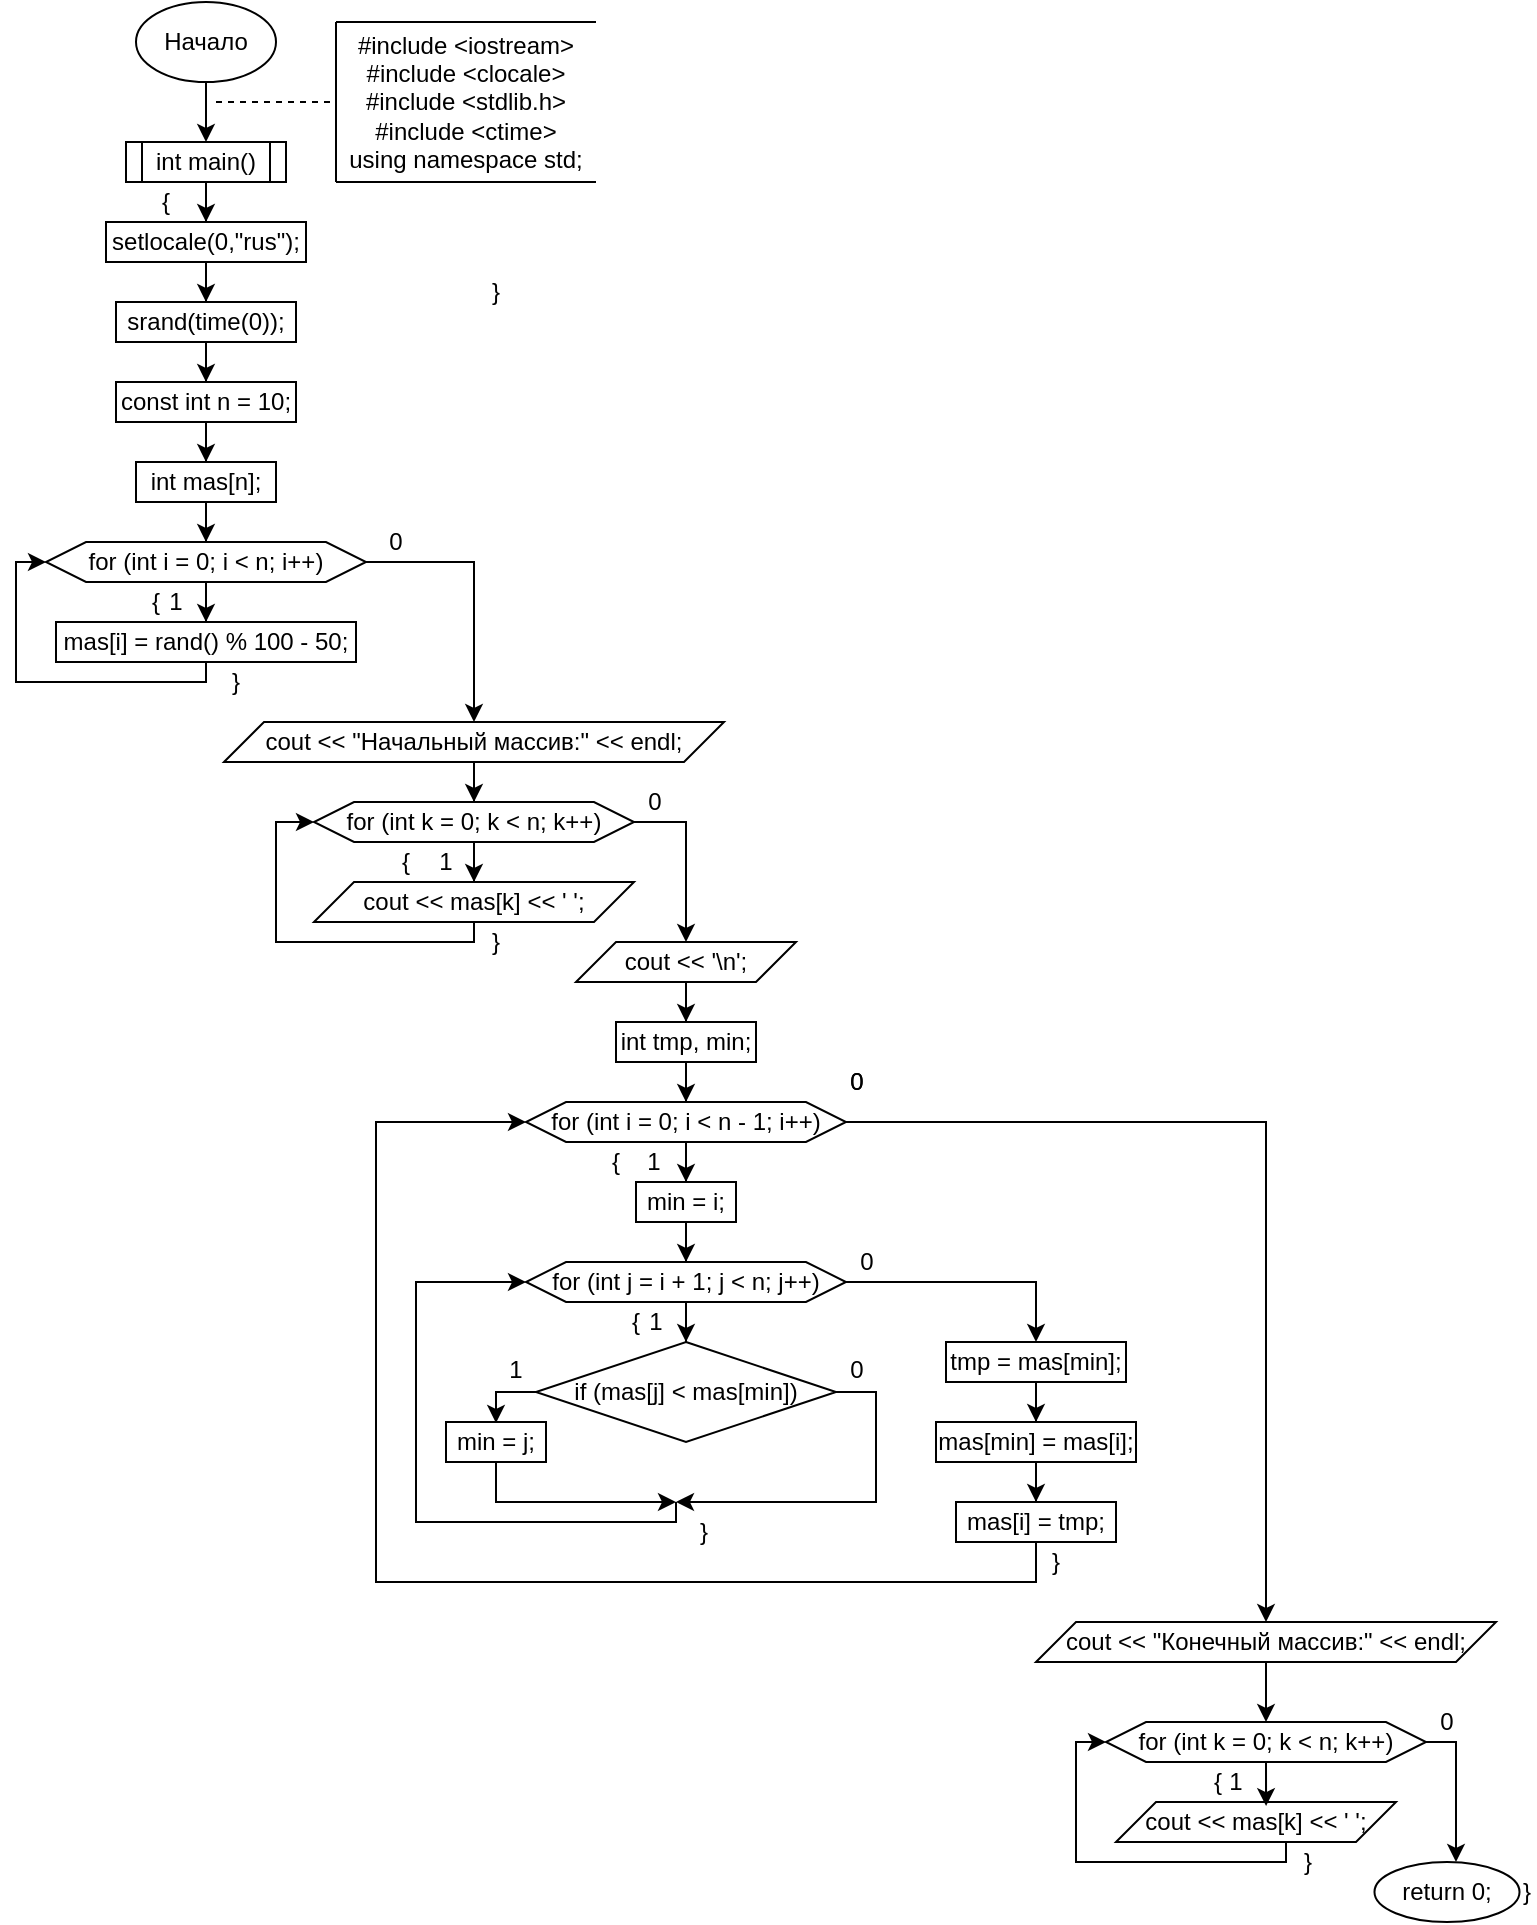 <mxfile version="26.0.4">
  <diagram name="Страница — 1" id="wkYpkbcx60pAuh-b2wdD">
    <mxGraphModel dx="1050" dy="717" grid="1" gridSize="10" guides="1" tooltips="1" connect="1" arrows="1" fold="1" page="1" pageScale="1" pageWidth="827" pageHeight="1169" math="0" shadow="0">
      <root>
        <mxCell id="0" />
        <mxCell id="1" parent="0" />
        <mxCell id="b7Scjd0Z2R3FFszMgdHQ-4" style="edgeStyle=orthogonalEdgeStyle;rounded=0;orthogonalLoop=1;jettySize=auto;html=1;entryX=0.5;entryY=0;entryDx=0;entryDy=0;" parent="1" source="b7Scjd0Z2R3FFszMgdHQ-1" target="b7Scjd0Z2R3FFszMgdHQ-3" edge="1">
          <mxGeometry relative="1" as="geometry" />
        </mxCell>
        <mxCell id="b7Scjd0Z2R3FFszMgdHQ-1" value="Начало" style="ellipse;whiteSpace=wrap;html=1;" parent="1" vertex="1">
          <mxGeometry x="120" y="10" width="70" height="40" as="geometry" />
        </mxCell>
        <mxCell id="b7Scjd0Z2R3FFszMgdHQ-2" value="&lt;div&gt;#include &amp;lt;iostream&amp;gt;&lt;/div&gt;&lt;div&gt;#include &amp;lt;clocale&amp;gt;&lt;/div&gt;&lt;div&gt;#include &amp;lt;stdlib.h&amp;gt;&lt;/div&gt;&lt;div&gt;#include &amp;lt;ctime&amp;gt;&lt;/div&gt;&lt;div&gt;using namespace std;&lt;/div&gt;" style="text;html=1;align=center;verticalAlign=middle;whiteSpace=wrap;rounded=0;" parent="1" vertex="1">
          <mxGeometry x="220" y="20" width="130" height="80" as="geometry" />
        </mxCell>
        <mxCell id="b7Scjd0Z2R3FFszMgdHQ-13" style="edgeStyle=orthogonalEdgeStyle;rounded=0;orthogonalLoop=1;jettySize=auto;html=1;" parent="1" source="b7Scjd0Z2R3FFszMgdHQ-3" target="b7Scjd0Z2R3FFszMgdHQ-12" edge="1">
          <mxGeometry relative="1" as="geometry" />
        </mxCell>
        <mxCell id="b7Scjd0Z2R3FFszMgdHQ-3" value="int main()" style="shape=process;whiteSpace=wrap;html=1;backgroundOutline=1;" parent="1" vertex="1">
          <mxGeometry x="115" y="80" width="80" height="20" as="geometry" />
        </mxCell>
        <mxCell id="b7Scjd0Z2R3FFszMgdHQ-5" value="" style="endArrow=none;dashed=1;html=1;rounded=0;entryX=0;entryY=0.5;entryDx=0;entryDy=0;" parent="1" target="b7Scjd0Z2R3FFszMgdHQ-2" edge="1">
          <mxGeometry width="50" height="50" relative="1" as="geometry">
            <mxPoint x="160" y="60" as="sourcePoint" />
            <mxPoint x="290" y="140" as="targetPoint" />
          </mxGeometry>
        </mxCell>
        <mxCell id="b7Scjd0Z2R3FFszMgdHQ-6" value="" style="endArrow=none;html=1;rounded=0;entryX=0;entryY=0;entryDx=0;entryDy=0;exitX=0;exitY=1;exitDx=0;exitDy=0;" parent="1" source="b7Scjd0Z2R3FFszMgdHQ-2" target="b7Scjd0Z2R3FFszMgdHQ-2" edge="1">
          <mxGeometry width="50" height="50" relative="1" as="geometry">
            <mxPoint x="260" y="190" as="sourcePoint" />
            <mxPoint x="310" y="140" as="targetPoint" />
          </mxGeometry>
        </mxCell>
        <mxCell id="b7Scjd0Z2R3FFszMgdHQ-7" value="" style="endArrow=none;html=1;rounded=0;exitX=0;exitY=0;exitDx=0;exitDy=0;entryX=1;entryY=0;entryDx=0;entryDy=0;" parent="1" source="b7Scjd0Z2R3FFszMgdHQ-2" target="b7Scjd0Z2R3FFszMgdHQ-2" edge="1">
          <mxGeometry width="50" height="50" relative="1" as="geometry">
            <mxPoint x="250" y="200" as="sourcePoint" />
            <mxPoint x="300" y="150" as="targetPoint" />
          </mxGeometry>
        </mxCell>
        <mxCell id="b7Scjd0Z2R3FFszMgdHQ-8" value="" style="endArrow=none;html=1;rounded=0;exitX=0;exitY=1;exitDx=0;exitDy=0;entryX=1;entryY=1;entryDx=0;entryDy=0;" parent="1" source="b7Scjd0Z2R3FFszMgdHQ-2" target="b7Scjd0Z2R3FFszMgdHQ-2" edge="1">
          <mxGeometry width="50" height="50" relative="1" as="geometry">
            <mxPoint x="220" y="180" as="sourcePoint" />
            <mxPoint x="270" y="130" as="targetPoint" />
          </mxGeometry>
        </mxCell>
        <mxCell id="b7Scjd0Z2R3FFszMgdHQ-25" style="edgeStyle=orthogonalEdgeStyle;rounded=0;orthogonalLoop=1;jettySize=auto;html=1;entryX=0.5;entryY=0;entryDx=0;entryDy=0;" parent="1" source="b7Scjd0Z2R3FFszMgdHQ-9" target="b7Scjd0Z2R3FFszMgdHQ-19" edge="1">
          <mxGeometry relative="1" as="geometry" />
        </mxCell>
        <mxCell id="b7Scjd0Z2R3FFszMgdHQ-9" value="int mas[n];" style="rounded=0;whiteSpace=wrap;html=1;" parent="1" vertex="1">
          <mxGeometry x="120" y="240" width="70" height="20" as="geometry" />
        </mxCell>
        <mxCell id="b7Scjd0Z2R3FFszMgdHQ-16" style="edgeStyle=orthogonalEdgeStyle;rounded=0;orthogonalLoop=1;jettySize=auto;html=1;entryX=0.5;entryY=0;entryDx=0;entryDy=0;" parent="1" source="b7Scjd0Z2R3FFszMgdHQ-10" target="b7Scjd0Z2R3FFszMgdHQ-9" edge="1">
          <mxGeometry relative="1" as="geometry" />
        </mxCell>
        <mxCell id="b7Scjd0Z2R3FFszMgdHQ-10" value="const int n = 10;" style="rounded=0;whiteSpace=wrap;html=1;" parent="1" vertex="1">
          <mxGeometry x="110" y="200" width="90" height="20" as="geometry" />
        </mxCell>
        <mxCell id="b7Scjd0Z2R3FFszMgdHQ-15" style="edgeStyle=orthogonalEdgeStyle;rounded=0;orthogonalLoop=1;jettySize=auto;html=1;" parent="1" source="b7Scjd0Z2R3FFszMgdHQ-11" target="b7Scjd0Z2R3FFszMgdHQ-10" edge="1">
          <mxGeometry relative="1" as="geometry" />
        </mxCell>
        <mxCell id="b7Scjd0Z2R3FFszMgdHQ-11" value="srand(time(0));" style="rounded=0;whiteSpace=wrap;html=1;" parent="1" vertex="1">
          <mxGeometry x="110" y="160" width="90" height="20" as="geometry" />
        </mxCell>
        <mxCell id="b7Scjd0Z2R3FFszMgdHQ-14" style="edgeStyle=orthogonalEdgeStyle;rounded=0;orthogonalLoop=1;jettySize=auto;html=1;" parent="1" source="b7Scjd0Z2R3FFszMgdHQ-12" target="b7Scjd0Z2R3FFszMgdHQ-11" edge="1">
          <mxGeometry relative="1" as="geometry" />
        </mxCell>
        <mxCell id="b7Scjd0Z2R3FFszMgdHQ-12" value="setlocale(0,&quot;rus&quot;);" style="rounded=0;whiteSpace=wrap;html=1;" parent="1" vertex="1">
          <mxGeometry x="105" y="120" width="100" height="20" as="geometry" />
        </mxCell>
        <mxCell id="b7Scjd0Z2R3FFszMgdHQ-17" value="{" style="text;html=1;align=center;verticalAlign=middle;whiteSpace=wrap;rounded=0;" parent="1" vertex="1">
          <mxGeometry x="120" y="100" width="30" height="20" as="geometry" />
        </mxCell>
        <mxCell id="b7Scjd0Z2R3FFszMgdHQ-18" value="}" style="text;html=1;align=center;verticalAlign=middle;whiteSpace=wrap;rounded=0;" parent="1" vertex="1">
          <mxGeometry x="290" y="140" width="20" height="30" as="geometry" />
        </mxCell>
        <mxCell id="b7Scjd0Z2R3FFszMgdHQ-26" style="edgeStyle=orthogonalEdgeStyle;rounded=0;orthogonalLoop=1;jettySize=auto;html=1;entryX=0.5;entryY=0;entryDx=0;entryDy=0;" parent="1" source="b7Scjd0Z2R3FFszMgdHQ-19" target="b7Scjd0Z2R3FFszMgdHQ-20" edge="1">
          <mxGeometry relative="1" as="geometry" />
        </mxCell>
        <mxCell id="b7Scjd0Z2R3FFszMgdHQ-37" style="edgeStyle=orthogonalEdgeStyle;rounded=0;orthogonalLoop=1;jettySize=auto;html=1;entryX=0.5;entryY=0;entryDx=0;entryDy=0;" parent="1" source="b7Scjd0Z2R3FFszMgdHQ-19" target="b7Scjd0Z2R3FFszMgdHQ-33" edge="1">
          <mxGeometry relative="1" as="geometry">
            <Array as="points">
              <mxPoint x="289" y="290" />
            </Array>
          </mxGeometry>
        </mxCell>
        <mxCell id="b7Scjd0Z2R3FFszMgdHQ-19" value="for (int i = 0; i &amp;lt; n; i++)" style="shape=hexagon;perimeter=hexagonPerimeter2;whiteSpace=wrap;html=1;fixedSize=1;" parent="1" vertex="1">
          <mxGeometry x="75" y="280" width="160" height="20" as="geometry" />
        </mxCell>
        <mxCell id="b7Scjd0Z2R3FFszMgdHQ-27" style="edgeStyle=orthogonalEdgeStyle;rounded=0;orthogonalLoop=1;jettySize=auto;html=1;entryX=0;entryY=0.5;entryDx=0;entryDy=0;" parent="1" source="b7Scjd0Z2R3FFszMgdHQ-20" target="b7Scjd0Z2R3FFszMgdHQ-19" edge="1">
          <mxGeometry relative="1" as="geometry">
            <mxPoint x="60" y="290" as="targetPoint" />
            <Array as="points">
              <mxPoint x="155" y="350" />
              <mxPoint x="60" y="350" />
              <mxPoint x="60" y="290" />
            </Array>
          </mxGeometry>
        </mxCell>
        <mxCell id="b7Scjd0Z2R3FFszMgdHQ-20" value="mas[i] = rand() % 100 - 50;" style="rounded=0;whiteSpace=wrap;html=1;" parent="1" vertex="1">
          <mxGeometry x="80" y="320" width="150" height="20" as="geometry" />
        </mxCell>
        <mxCell id="b7Scjd0Z2R3FFszMgdHQ-28" value="1" style="text;html=1;align=center;verticalAlign=middle;whiteSpace=wrap;rounded=0;" parent="1" vertex="1">
          <mxGeometry x="130" y="300" width="20" height="20" as="geometry" />
        </mxCell>
        <mxCell id="b7Scjd0Z2R3FFszMgdHQ-29" value="{" style="text;html=1;align=center;verticalAlign=middle;whiteSpace=wrap;rounded=0;" parent="1" vertex="1">
          <mxGeometry x="120" y="300" width="20" height="20" as="geometry" />
        </mxCell>
        <mxCell id="b7Scjd0Z2R3FFszMgdHQ-43" style="edgeStyle=orthogonalEdgeStyle;rounded=0;orthogonalLoop=1;jettySize=auto;html=1;entryX=0.5;entryY=0;entryDx=0;entryDy=0;" parent="1" source="b7Scjd0Z2R3FFszMgdHQ-33" target="b7Scjd0Z2R3FFszMgdHQ-39" edge="1">
          <mxGeometry relative="1" as="geometry" />
        </mxCell>
        <mxCell id="b7Scjd0Z2R3FFszMgdHQ-33" value="cout &amp;lt;&amp;lt; &quot;Начальный массив:&quot; &amp;lt;&amp;lt; endl;" style="shape=parallelogram;perimeter=parallelogramPerimeter;whiteSpace=wrap;html=1;fixedSize=1;" parent="1" vertex="1">
          <mxGeometry x="164" y="370" width="250" height="20" as="geometry" />
        </mxCell>
        <mxCell id="b7Scjd0Z2R3FFszMgdHQ-34" value="}" style="text;html=1;align=center;verticalAlign=middle;whiteSpace=wrap;rounded=0;" parent="1" vertex="1">
          <mxGeometry x="160" y="340" width="20" height="20" as="geometry" />
        </mxCell>
        <mxCell id="b7Scjd0Z2R3FFszMgdHQ-36" value="0" style="text;html=1;align=center;verticalAlign=middle;whiteSpace=wrap;rounded=0;" parent="1" vertex="1">
          <mxGeometry x="235" y="270" width="30" height="20" as="geometry" />
        </mxCell>
        <mxCell id="b7Scjd0Z2R3FFszMgdHQ-44" style="edgeStyle=orthogonalEdgeStyle;rounded=0;orthogonalLoop=1;jettySize=auto;html=1;" parent="1" source="b7Scjd0Z2R3FFszMgdHQ-39" target="b7Scjd0Z2R3FFszMgdHQ-41" edge="1">
          <mxGeometry relative="1" as="geometry" />
        </mxCell>
        <mxCell id="b7Scjd0Z2R3FFszMgdHQ-50" style="edgeStyle=orthogonalEdgeStyle;rounded=0;orthogonalLoop=1;jettySize=auto;html=1;entryX=0.5;entryY=0;entryDx=0;entryDy=0;" parent="1" source="b7Scjd0Z2R3FFszMgdHQ-39" target="b7Scjd0Z2R3FFszMgdHQ-42" edge="1">
          <mxGeometry relative="1" as="geometry">
            <Array as="points">
              <mxPoint x="395" y="420" />
            </Array>
          </mxGeometry>
        </mxCell>
        <mxCell id="b7Scjd0Z2R3FFszMgdHQ-39" value="for (int k = 0; k &amp;lt; n; k++)" style="shape=hexagon;perimeter=hexagonPerimeter2;whiteSpace=wrap;html=1;fixedSize=1;" parent="1" vertex="1">
          <mxGeometry x="209" y="410" width="160" height="20" as="geometry" />
        </mxCell>
        <mxCell id="b7Scjd0Z2R3FFszMgdHQ-45" style="edgeStyle=orthogonalEdgeStyle;rounded=0;orthogonalLoop=1;jettySize=auto;html=1;entryX=0;entryY=0.5;entryDx=0;entryDy=0;" parent="1" source="b7Scjd0Z2R3FFszMgdHQ-41" target="b7Scjd0Z2R3FFszMgdHQ-39" edge="1">
          <mxGeometry relative="1" as="geometry">
            <mxPoint x="180" y="420" as="targetPoint" />
            <Array as="points">
              <mxPoint x="289" y="480" />
              <mxPoint x="190" y="480" />
              <mxPoint x="190" y="420" />
            </Array>
          </mxGeometry>
        </mxCell>
        <mxCell id="b7Scjd0Z2R3FFszMgdHQ-41" value="cout &amp;lt;&amp;lt; mas[k] &amp;lt;&amp;lt; &#39; &#39;;" style="shape=parallelogram;perimeter=parallelogramPerimeter;whiteSpace=wrap;html=1;fixedSize=1;" parent="1" vertex="1">
          <mxGeometry x="209" y="450" width="160" height="20" as="geometry" />
        </mxCell>
        <mxCell id="b7Scjd0Z2R3FFszMgdHQ-52" style="edgeStyle=orthogonalEdgeStyle;rounded=0;orthogonalLoop=1;jettySize=auto;html=1;" parent="1" source="b7Scjd0Z2R3FFszMgdHQ-42" target="b7Scjd0Z2R3FFszMgdHQ-51" edge="1">
          <mxGeometry relative="1" as="geometry" />
        </mxCell>
        <mxCell id="b7Scjd0Z2R3FFszMgdHQ-42" value="cout &amp;lt;&amp;lt; &#39;\n&#39;;" style="shape=parallelogram;perimeter=parallelogramPerimeter;whiteSpace=wrap;html=1;fixedSize=1;" parent="1" vertex="1">
          <mxGeometry x="340" y="480" width="110" height="20" as="geometry" />
        </mxCell>
        <mxCell id="b7Scjd0Z2R3FFszMgdHQ-46" value="{" style="text;html=1;align=center;verticalAlign=middle;whiteSpace=wrap;rounded=0;" parent="1" vertex="1">
          <mxGeometry x="245" y="430" width="20" height="20" as="geometry" />
        </mxCell>
        <mxCell id="b7Scjd0Z2R3FFszMgdHQ-47" value="1" style="text;html=1;align=center;verticalAlign=middle;whiteSpace=wrap;rounded=0;" parent="1" vertex="1">
          <mxGeometry x="265" y="430" width="20" height="20" as="geometry" />
        </mxCell>
        <mxCell id="b7Scjd0Z2R3FFszMgdHQ-48" value="0" style="text;html=1;align=center;verticalAlign=middle;whiteSpace=wrap;rounded=0;" parent="1" vertex="1">
          <mxGeometry x="369" y="400" width="21" height="20" as="geometry" />
        </mxCell>
        <mxCell id="b7Scjd0Z2R3FFszMgdHQ-49" value="}" style="text;html=1;align=center;verticalAlign=middle;whiteSpace=wrap;rounded=0;" parent="1" vertex="1">
          <mxGeometry x="290" y="470" width="20" height="20" as="geometry" />
        </mxCell>
        <mxCell id="keoSr3TB7H2x9BOV38p--3" style="edgeStyle=orthogonalEdgeStyle;rounded=0;orthogonalLoop=1;jettySize=auto;html=1;entryX=0.5;entryY=0;entryDx=0;entryDy=0;" parent="1" source="b7Scjd0Z2R3FFszMgdHQ-51" target="keoSr3TB7H2x9BOV38p--1" edge="1">
          <mxGeometry relative="1" as="geometry" />
        </mxCell>
        <mxCell id="b7Scjd0Z2R3FFszMgdHQ-51" value="int tmp, min;" style="rounded=0;whiteSpace=wrap;html=1;" parent="1" vertex="1">
          <mxGeometry x="360" y="520" width="70" height="20" as="geometry" />
        </mxCell>
        <mxCell id="b7Scjd0Z2R3FFszMgdHQ-89" style="edgeStyle=orthogonalEdgeStyle;rounded=0;orthogonalLoop=1;jettySize=auto;html=1;entryX=0.5;entryY=0;entryDx=0;entryDy=0;" parent="1" source="b7Scjd0Z2R3FFszMgdHQ-77" target="b7Scjd0Z2R3FFszMgdHQ-81" edge="1">
          <mxGeometry relative="1" as="geometry" />
        </mxCell>
        <mxCell id="b7Scjd0Z2R3FFszMgdHQ-77" value="cout &amp;lt;&amp;lt; &quot;Конечный массив:&quot; &amp;lt;&amp;lt; endl;" style="shape=parallelogram;perimeter=parallelogramPerimeter;whiteSpace=wrap;html=1;fixedSize=1;" parent="1" vertex="1">
          <mxGeometry x="570" y="820" width="230" height="20" as="geometry" />
        </mxCell>
        <mxCell id="b7Scjd0Z2R3FFszMgdHQ-80" style="edgeStyle=orthogonalEdgeStyle;rounded=0;orthogonalLoop=1;jettySize=auto;html=1;" parent="1" source="b7Scjd0Z2R3FFszMgdHQ-81" edge="1">
          <mxGeometry relative="1" as="geometry">
            <mxPoint x="780" y="940" as="targetPoint" />
            <Array as="points">
              <mxPoint x="780" y="880" />
            </Array>
          </mxGeometry>
        </mxCell>
        <mxCell id="b7Scjd0Z2R3FFszMgdHQ-81" value="for (int k = 0; k &amp;lt; n; k++)" style="shape=hexagon;perimeter=hexagonPerimeter2;whiteSpace=wrap;html=1;fixedSize=1;" parent="1" vertex="1">
          <mxGeometry x="605" y="870" width="160" height="20" as="geometry" />
        </mxCell>
        <mxCell id="b7Scjd0Z2R3FFszMgdHQ-82" style="edgeStyle=orthogonalEdgeStyle;rounded=0;orthogonalLoop=1;jettySize=auto;html=1;entryX=0;entryY=0.5;entryDx=0;entryDy=0;" parent="1" source="b7Scjd0Z2R3FFszMgdHQ-83" target="b7Scjd0Z2R3FFszMgdHQ-81" edge="1">
          <mxGeometry relative="1" as="geometry">
            <mxPoint x="586" y="880" as="targetPoint" />
            <Array as="points">
              <mxPoint x="695" y="940" />
              <mxPoint x="590" y="940" />
              <mxPoint x="590" y="880" />
            </Array>
          </mxGeometry>
        </mxCell>
        <mxCell id="b7Scjd0Z2R3FFszMgdHQ-83" value="cout &amp;lt;&amp;lt; mas[k] &amp;lt;&amp;lt; &#39; &#39;;" style="shape=parallelogram;perimeter=parallelogramPerimeter;whiteSpace=wrap;html=1;fixedSize=1;" parent="1" vertex="1">
          <mxGeometry x="610" y="910" width="140" height="20" as="geometry" />
        </mxCell>
        <mxCell id="b7Scjd0Z2R3FFszMgdHQ-84" value="{" style="text;html=1;align=center;verticalAlign=middle;whiteSpace=wrap;rounded=0;" parent="1" vertex="1">
          <mxGeometry x="651" y="890" width="20" height="20" as="geometry" />
        </mxCell>
        <mxCell id="b7Scjd0Z2R3FFszMgdHQ-85" value="1" style="text;html=1;align=center;verticalAlign=middle;whiteSpace=wrap;rounded=0;" parent="1" vertex="1">
          <mxGeometry x="660" y="890" width="20" height="20" as="geometry" />
        </mxCell>
        <mxCell id="b7Scjd0Z2R3FFszMgdHQ-86" value="0" style="text;html=1;align=center;verticalAlign=middle;whiteSpace=wrap;rounded=0;" parent="1" vertex="1">
          <mxGeometry x="765" y="860" width="21" height="20" as="geometry" />
        </mxCell>
        <mxCell id="b7Scjd0Z2R3FFszMgdHQ-87" value="}" style="text;html=1;align=center;verticalAlign=middle;whiteSpace=wrap;rounded=0;" parent="1" vertex="1">
          <mxGeometry x="696" y="930" width="20" height="20" as="geometry" />
        </mxCell>
        <mxCell id="b7Scjd0Z2R3FFszMgdHQ-90" value="return 0;" style="ellipse;whiteSpace=wrap;html=1;" parent="1" vertex="1">
          <mxGeometry x="739.24" y="940" width="72.52" height="30" as="geometry" />
        </mxCell>
        <mxCell id="b7Scjd0Z2R3FFszMgdHQ-91" value="}" style="text;html=1;align=center;verticalAlign=middle;whiteSpace=wrap;rounded=0;" parent="1" vertex="1">
          <mxGeometry x="811.76" y="945" width="7.48" height="20" as="geometry" />
        </mxCell>
        <mxCell id="wiZaFX8G--EhWy8yWrvN-18" value="0" style="text;html=1;align=center;verticalAlign=middle;whiteSpace=wrap;rounded=0;" parent="1" vertex="1">
          <mxGeometry x="470" y="540" width="21" height="20" as="geometry" />
        </mxCell>
        <mxCell id="wiZaFX8G--EhWy8yWrvN-22" value="0" style="text;html=1;align=center;verticalAlign=middle;whiteSpace=wrap;rounded=0;" parent="1" vertex="1">
          <mxGeometry x="470" y="540" width="21" height="20" as="geometry" />
        </mxCell>
        <mxCell id="wiZaFX8G--EhWy8yWrvN-24" style="edgeStyle=orthogonalEdgeStyle;rounded=0;orthogonalLoop=1;jettySize=auto;html=1;entryX=0.536;entryY=0.103;entryDx=0;entryDy=0;entryPerimeter=0;" parent="1" source="b7Scjd0Z2R3FFszMgdHQ-81" target="b7Scjd0Z2R3FFszMgdHQ-83" edge="1">
          <mxGeometry relative="1" as="geometry" />
        </mxCell>
        <mxCell id="keoSr3TB7H2x9BOV38p--6" style="edgeStyle=orthogonalEdgeStyle;rounded=0;orthogonalLoop=1;jettySize=auto;html=1;entryX=0.5;entryY=0;entryDx=0;entryDy=0;" parent="1" source="keoSr3TB7H2x9BOV38p--1" target="keoSr3TB7H2x9BOV38p--4" edge="1">
          <mxGeometry relative="1" as="geometry" />
        </mxCell>
        <mxCell id="zygPN4Y1rgqUHmsAmUug-11" style="edgeStyle=orthogonalEdgeStyle;rounded=0;orthogonalLoop=1;jettySize=auto;html=1;entryX=0.5;entryY=0;entryDx=0;entryDy=0;" edge="1" parent="1" source="keoSr3TB7H2x9BOV38p--1" target="b7Scjd0Z2R3FFszMgdHQ-77">
          <mxGeometry relative="1" as="geometry" />
        </mxCell>
        <mxCell id="keoSr3TB7H2x9BOV38p--1" value="for (int i = 0; i &amp;lt; n - 1; i++)" style="shape=hexagon;perimeter=hexagonPerimeter2;whiteSpace=wrap;html=1;fixedSize=1;" parent="1" vertex="1">
          <mxGeometry x="315" y="560" width="160" height="20" as="geometry" />
        </mxCell>
        <mxCell id="keoSr3TB7H2x9BOV38p--7" style="edgeStyle=orthogonalEdgeStyle;rounded=0;orthogonalLoop=1;jettySize=auto;html=1;entryX=0.5;entryY=0;entryDx=0;entryDy=0;" parent="1" source="keoSr3TB7H2x9BOV38p--4" target="keoSr3TB7H2x9BOV38p--5" edge="1">
          <mxGeometry relative="1" as="geometry" />
        </mxCell>
        <mxCell id="keoSr3TB7H2x9BOV38p--4" value="min = i;" style="rounded=0;whiteSpace=wrap;html=1;" parent="1" vertex="1">
          <mxGeometry x="370" y="600" width="50" height="20" as="geometry" />
        </mxCell>
        <mxCell id="keoSr3TB7H2x9BOV38p--9" style="edgeStyle=orthogonalEdgeStyle;rounded=0;orthogonalLoop=1;jettySize=auto;html=1;entryX=0.5;entryY=0;entryDx=0;entryDy=0;" parent="1" source="keoSr3TB7H2x9BOV38p--5" target="keoSr3TB7H2x9BOV38p--8" edge="1">
          <mxGeometry relative="1" as="geometry" />
        </mxCell>
        <mxCell id="zygPN4Y1rgqUHmsAmUug-5" style="edgeStyle=orthogonalEdgeStyle;rounded=0;orthogonalLoop=1;jettySize=auto;html=1;entryX=0.5;entryY=0;entryDx=0;entryDy=0;" edge="1" parent="1" source="keoSr3TB7H2x9BOV38p--5" target="zygPN4Y1rgqUHmsAmUug-3">
          <mxGeometry relative="1" as="geometry" />
        </mxCell>
        <mxCell id="keoSr3TB7H2x9BOV38p--5" value="for (int j = i + 1; j &amp;lt; n; j++)" style="shape=hexagon;perimeter=hexagonPerimeter2;whiteSpace=wrap;html=1;fixedSize=1;" parent="1" vertex="1">
          <mxGeometry x="315" y="640" width="160" height="20" as="geometry" />
        </mxCell>
        <mxCell id="keoSr3TB7H2x9BOV38p--11" style="edgeStyle=orthogonalEdgeStyle;rounded=0;orthogonalLoop=1;jettySize=auto;html=1;" parent="1" source="keoSr3TB7H2x9BOV38p--8" edge="1">
          <mxGeometry relative="1" as="geometry">
            <mxPoint x="300" y="720" as="targetPoint" />
          </mxGeometry>
        </mxCell>
        <mxCell id="keoSr3TB7H2x9BOV38p--18" style="edgeStyle=orthogonalEdgeStyle;rounded=0;orthogonalLoop=1;jettySize=auto;html=1;" parent="1" source="keoSr3TB7H2x9BOV38p--8" edge="1">
          <mxGeometry relative="1" as="geometry">
            <mxPoint x="390" y="760" as="targetPoint" />
            <Array as="points">
              <mxPoint x="490" y="705" />
              <mxPoint x="490" y="760" />
            </Array>
          </mxGeometry>
        </mxCell>
        <mxCell id="keoSr3TB7H2x9BOV38p--8" value="if (mas[j] &amp;lt; mas[min])" style="rhombus;whiteSpace=wrap;html=1;" parent="1" vertex="1">
          <mxGeometry x="320" y="680" width="150" height="50" as="geometry" />
        </mxCell>
        <mxCell id="keoSr3TB7H2x9BOV38p--17" style="edgeStyle=orthogonalEdgeStyle;rounded=0;orthogonalLoop=1;jettySize=auto;html=1;" parent="1" source="keoSr3TB7H2x9BOV38p--10" edge="1">
          <mxGeometry relative="1" as="geometry">
            <mxPoint x="390" y="760" as="targetPoint" />
            <Array as="points">
              <mxPoint x="300" y="760" />
            </Array>
          </mxGeometry>
        </mxCell>
        <mxCell id="keoSr3TB7H2x9BOV38p--10" value="min = j;" style="rounded=0;whiteSpace=wrap;html=1;" parent="1" vertex="1">
          <mxGeometry x="275" y="720" width="50" height="20" as="geometry" />
        </mxCell>
        <mxCell id="keoSr3TB7H2x9BOV38p--12" value="1" style="text;html=1;align=center;verticalAlign=middle;whiteSpace=wrap;rounded=0;" parent="1" vertex="1">
          <mxGeometry x="369" y="580" width="20" height="20" as="geometry" />
        </mxCell>
        <mxCell id="keoSr3TB7H2x9BOV38p--13" value="{" style="text;html=1;align=center;verticalAlign=middle;whiteSpace=wrap;rounded=0;" parent="1" vertex="1">
          <mxGeometry x="350" y="580" width="20" height="20" as="geometry" />
        </mxCell>
        <mxCell id="keoSr3TB7H2x9BOV38p--14" value="1" style="text;html=1;align=center;verticalAlign=middle;whiteSpace=wrap;rounded=0;" parent="1" vertex="1">
          <mxGeometry x="370" y="660" width="20" height="20" as="geometry" />
        </mxCell>
        <mxCell id="keoSr3TB7H2x9BOV38p--15" value="1" style="text;html=1;align=center;verticalAlign=middle;whiteSpace=wrap;rounded=0;" parent="1" vertex="1">
          <mxGeometry x="300" y="684" width="20" height="20" as="geometry" />
        </mxCell>
        <mxCell id="keoSr3TB7H2x9BOV38p--16" value="{" style="text;html=1;align=center;verticalAlign=middle;whiteSpace=wrap;rounded=0;" parent="1" vertex="1">
          <mxGeometry x="360" y="660" width="20" height="20" as="geometry" />
        </mxCell>
        <mxCell id="keoSr3TB7H2x9BOV38p--19" value="0" style="text;html=1;align=center;verticalAlign=middle;whiteSpace=wrap;rounded=0;" parent="1" vertex="1">
          <mxGeometry x="470" y="684" width="21" height="20" as="geometry" />
        </mxCell>
        <mxCell id="keoSr3TB7H2x9BOV38p--20" value="" style="endArrow=classic;html=1;rounded=0;entryX=0;entryY=0.5;entryDx=0;entryDy=0;" parent="1" target="keoSr3TB7H2x9BOV38p--5" edge="1">
          <mxGeometry width="50" height="50" relative="1" as="geometry">
            <mxPoint x="390" y="760" as="sourcePoint" />
            <mxPoint x="280" y="640" as="targetPoint" />
            <Array as="points">
              <mxPoint x="390" y="770" />
              <mxPoint x="260" y="770" />
              <mxPoint x="260" y="710" />
              <mxPoint x="260" y="650" />
            </Array>
          </mxGeometry>
        </mxCell>
        <mxCell id="keoSr3TB7H2x9BOV38p--21" value="}" style="text;html=1;align=center;verticalAlign=middle;whiteSpace=wrap;rounded=0;" parent="1" vertex="1">
          <mxGeometry x="394" y="765" width="20" height="20" as="geometry" />
        </mxCell>
        <mxCell id="keoSr3TB7H2x9BOV38p--23" value="0" style="text;html=1;align=center;verticalAlign=middle;whiteSpace=wrap;rounded=0;" parent="1" vertex="1">
          <mxGeometry x="475" y="630" width="21" height="20" as="geometry" />
        </mxCell>
        <mxCell id="zygPN4Y1rgqUHmsAmUug-9" style="edgeStyle=orthogonalEdgeStyle;rounded=0;orthogonalLoop=1;jettySize=auto;html=1;entryX=0;entryY=0.5;entryDx=0;entryDy=0;" edge="1" parent="1" source="zygPN4Y1rgqUHmsAmUug-1" target="keoSr3TB7H2x9BOV38p--1">
          <mxGeometry relative="1" as="geometry">
            <mxPoint x="240" y="560" as="targetPoint" />
            <Array as="points">
              <mxPoint x="570" y="800" />
              <mxPoint x="240" y="800" />
              <mxPoint x="240" y="570" />
            </Array>
          </mxGeometry>
        </mxCell>
        <mxCell id="zygPN4Y1rgqUHmsAmUug-1" value="mas[i] = tmp;" style="rounded=0;whiteSpace=wrap;html=1;" vertex="1" parent="1">
          <mxGeometry x="530" y="760" width="80" height="20" as="geometry" />
        </mxCell>
        <mxCell id="zygPN4Y1rgqUHmsAmUug-7" style="edgeStyle=orthogonalEdgeStyle;rounded=0;orthogonalLoop=1;jettySize=auto;html=1;entryX=0.5;entryY=0;entryDx=0;entryDy=0;" edge="1" parent="1" source="zygPN4Y1rgqUHmsAmUug-2" target="zygPN4Y1rgqUHmsAmUug-1">
          <mxGeometry relative="1" as="geometry" />
        </mxCell>
        <mxCell id="zygPN4Y1rgqUHmsAmUug-2" value="mas[min] = mas[i];" style="rounded=0;whiteSpace=wrap;html=1;" vertex="1" parent="1">
          <mxGeometry x="520" y="720" width="100" height="20" as="geometry" />
        </mxCell>
        <mxCell id="zygPN4Y1rgqUHmsAmUug-6" style="edgeStyle=orthogonalEdgeStyle;rounded=0;orthogonalLoop=1;jettySize=auto;html=1;" edge="1" parent="1" source="zygPN4Y1rgqUHmsAmUug-3" target="zygPN4Y1rgqUHmsAmUug-2">
          <mxGeometry relative="1" as="geometry" />
        </mxCell>
        <mxCell id="zygPN4Y1rgqUHmsAmUug-3" value="tmp = mas[min];" style="rounded=0;whiteSpace=wrap;html=1;" vertex="1" parent="1">
          <mxGeometry x="525" y="680" width="90" height="20" as="geometry" />
        </mxCell>
        <mxCell id="zygPN4Y1rgqUHmsAmUug-10" value="}" style="text;html=1;align=center;verticalAlign=middle;whiteSpace=wrap;rounded=0;" vertex="1" parent="1">
          <mxGeometry x="570" y="780" width="20" height="20" as="geometry" />
        </mxCell>
      </root>
    </mxGraphModel>
  </diagram>
</mxfile>
